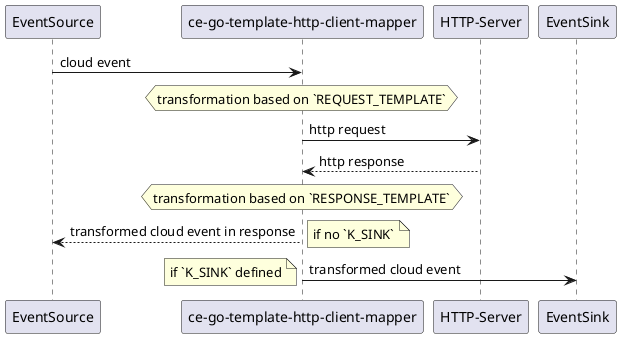 @startuml ce-go-template-http-client-mapper
EventSource -> "ce-go-template-http-client-mapper": cloud event
hnote over "ce-go-template-http-client-mapper" : transformation based on `REQUEST_TEMPLATE`
"ce-go-template-http-client-mapper" -> "HTTP-Server": http request
"HTTP-Server" --> "ce-go-template-http-client-mapper": http response
hnote over "ce-go-template-http-client-mapper" : transformation based on `RESPONSE_TEMPLATE`
"ce-go-template-http-client-mapper" --> EventSource: transformed cloud event in response
note right: if no `K_SINK`
"ce-go-template-http-client-mapper" -> EventSink: transformed cloud event
note left: if `K_SINK` defined

@enduml